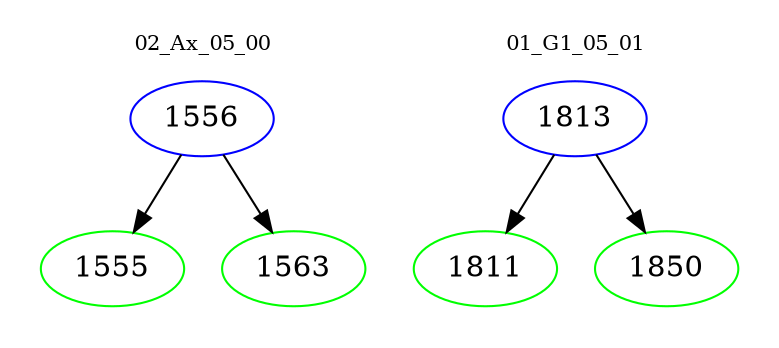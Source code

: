 digraph{
subgraph cluster_0 {
color = white
label = "02_Ax_05_00";
fontsize=10;
T0_1556 [label="1556", color="blue"]
T0_1556 -> T0_1555 [color="black"]
T0_1555 [label="1555", color="green"]
T0_1556 -> T0_1563 [color="black"]
T0_1563 [label="1563", color="green"]
}
subgraph cluster_1 {
color = white
label = "01_G1_05_01";
fontsize=10;
T1_1813 [label="1813", color="blue"]
T1_1813 -> T1_1811 [color="black"]
T1_1811 [label="1811", color="green"]
T1_1813 -> T1_1850 [color="black"]
T1_1850 [label="1850", color="green"]
}
}
